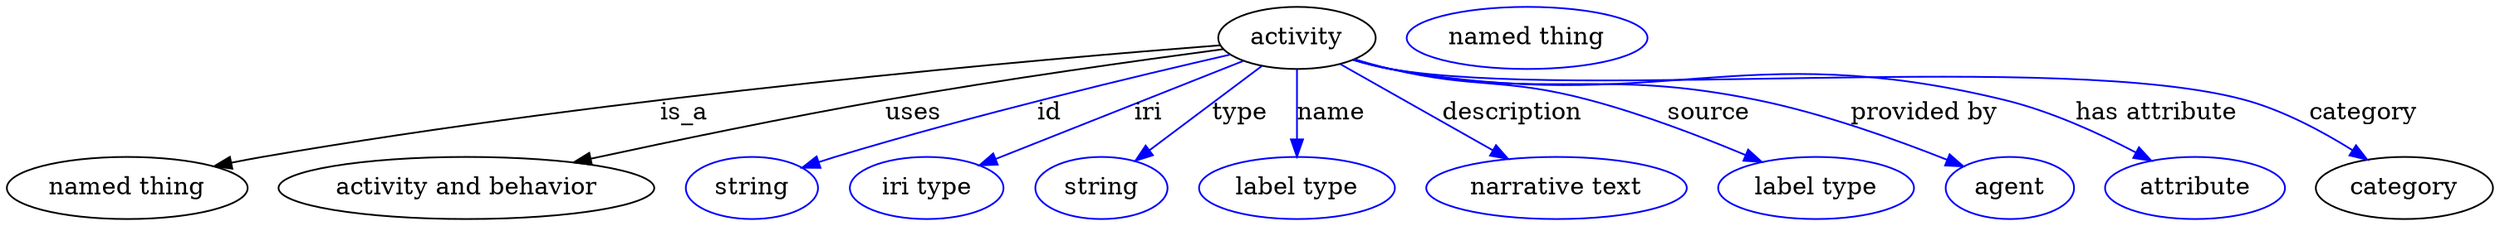 digraph {
	graph [bb="0,0,1174.2,123"];
	node [label="\N"];
	activity	[height=0.5,
		label=activity,
		pos="611.25,105",
		width=1.0291];
	"named thing"	[height=0.5,
		pos="55.245,18",
		width=1.5346];
	activity -> "named thing"	[label=is_a,
		lp="319.25,61.5",
		pos="e,95.723,30.421 575.14,100.79 493.35,93.12 287.97,71.695 119.25,36 114.82,35.065 110.25,34.016 105.68,32.91"];
	"activity and behavior"	[height=0.5,
		pos="213.25,18",
		width=2.3651];
	activity -> "activity and behavior"	[label=uses,
		lp="426.25,61.5",
		pos="e,263.83,32.595 576.59,98.575 537.13,92.228 470.81,81.046 414.25,69 366.75,58.885 313.42,45.526 273.64,35.162"];
	id	[color=blue,
		height=0.5,
		label=string,
		pos="347.25,18",
		width=0.84854];
	activity -> id	[color=blue,
		label=id,
		lp="490.75,61.5",
		pos="e,370.77,29.492 579.36,95.483 535.6,83.529 454.67,60.482 387.25,36 384.89,35.144 382.47,34.223 380.04,33.269",
		style=solid];
	iri	[color=blue,
		height=0.5,
		label="iri type",
		pos="432.25,18",
		width=1.011];
	activity -> iri	[color=blue,
		label=iri,
		lp="539.75,61.5",
		pos="e,457.55,31.019 585.6,91.822 554.41,77.01 501.62,51.945 466.85,35.433",
		style=solid];
	type	[color=blue,
		height=0.5,
		label=string,
		pos="517.25,18",
		width=0.84854];
	activity -> type	[color=blue,
		label=type,
		lp="582.25,61.5",
		pos="e,533.28,33.497 594.44,88.804 579.55,75.344 557.66,55.547 540.99,40.471",
		style=solid];
	name	[color=blue,
		height=0.5,
		label="label type",
		pos="611.25,18",
		width=1.2638];
	activity -> name	[color=blue,
		label=name,
		lp="626.75,61.5",
		pos="e,611.25,36.175 611.25,86.799 611.25,75.163 611.25,59.548 611.25,46.237",
		style=solid];
	description	[color=blue,
		height=0.5,
		label="narrative text",
		pos="732.25,18",
		width=1.6068];
	activity -> description	[color=blue,
		label=description,
		lp="709.75,61.5",
		pos="e,709.87,34.718 631.5,89.773 650.62,76.338 679.57,56.006 701.53,40.576",
		style=solid];
	source	[color=blue,
		height=0.5,
		label="label type",
		pos="853.25,18",
		width=1.2638];
	activity -> source	[color=blue,
		label=source,
		lp="799.25,61.5",
		pos="e,827.05,33.059 639.24,92.894 645.14,90.772 651.35,88.688 657.25,87 695.2,76.126 706.73,81.31 744.25,69 769.63,60.669 796.96,48.125 \
817.9,37.685",
		style=solid];
	"provided by"	[color=blue,
		height=0.5,
		label=agent,
		pos="946.25,18",
		width=0.83048];
	activity -> "provided by"	[color=blue,
		label="provided by",
		lp="900.25,61.5",
		pos="e,922.81,29.419 638.64,92.634 644.68,90.477 651.11,88.447 657.25,87 728.61,70.165 749.98,86.277 821.25,69 861.03,59.354 869.36,51.517 \
907.25,36 909.3,35.158 911.41,34.28 913.53,33.385",
		style=solid];
	"has attribute"	[color=blue,
		height=0.5,
		label=attribute,
		pos="1034.2,18",
		width=1.1193];
	activity -> "has attribute"	[color=blue,
		label="has attribute",
		lp="1007.7,61.5",
		pos="e,1012.6,33.482 638.1,92.597 644.29,90.387 650.92,88.343 657.25,87 779.23,61.115 817.06,102.27 937.25,69 960.94,62.441 985.54,49.684 \
1004,38.698",
		style=solid];
	category	[height=0.5,
		pos="1133.2,18",
		width=1.1374];
	activity -> category	[color=blue,
		label=category,
		lp="1101.7,61.5",
		pos="e,1113.5,33.852 638.08,92.514 644.27,90.308 650.9,88.287 657.25,87 741.84,69.837 962.33,92.98 1045.2,69 1066.6,62.821 1088.4,50.531 \
1104.9,39.683",
		style=solid];
	"named thing_category"	[color=blue,
		height=0.5,
		label="named thing",
		pos="721.25,105",
		width=1.5346];
}
